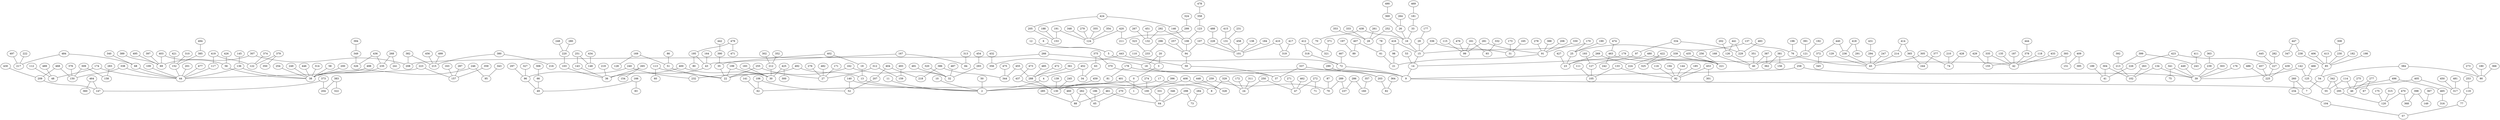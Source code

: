graph{
   182 -- 85;
   492 -- 13;
   198 -- 85;
   492 -- 232;
   230 -- 85;
   240 -- 232;
   308 -- 230;
   240 -- 96;
   238 -- 85;
   297 -- 96;
   447 -- 238;
   96 -- 49;
   447 -- 347;
   166 -- 49;
   178 -- 9;
   166 -- 83;
   178 -- 81;
   66 -- 49;
   440 -- 236;
   72 -- 9;
   306 -- 66;
   377 -- 244;
   443 -- 72;
   327 -- 96;
   418 -- 236;
   443 -- 356;
   140 -- 2;
   432 -- 356;
   140 -- 52;
   467 -- 72;
   106 -- 52;
   318 -- 72;
   106 -- 62;
   412 -- 318;
   401 -- 62;
   365 -- 244;
   129 -- 45;
   412 -- 321;
   401 -- 100;
   371 -- 321;
   274 -- 100;
   236 -- 45;
   266 -- 18;
   396 -- 100;
   266 -- 208;
   100 -- 64;
   418 -- 291;
   435 -- 221;
   307 -- 208;
   461 -- 64;
   353 -- 28;
   407 -- 89;
   340 -- 68;
   197 -- 89;
   484 -- 68;
   78 -- 61;
   484 -- 217;
   14 -- 9;
   91 -- 21;
   222 -- 217;
   330 -- 91;
   497 -- 217;
   333 -- 28;
   281 -- 91;
   152 -- 44;
   281 -- 99;
   421 -- 152;
   18 -- 9;
   161 -- 99;
   310 -- 152;
   161 -- 93;
   385 -- 152;
   261 -- 28;
   332 -- 93;
   494 -- 385;
   20 -- 18;
   115 -- 99;
   145 -- 136;
   476 -- 99;
   254 -- 38;
   278 -- 91;
   249 -- 38;
   20 -- 3;
   388 -- 91;
   446 -- 38;
   246 -- 38;
   206 -- 91;
   16 -- 15;
   3 -- 0;
   29 -- 15;
   246 -- 95;
   252 -- 28;
   177 -- 29;
   343 -- 95;
   0 -- 1;
   252 -- 16;
   53 -- 14;
   314 -- 38;
   179 -- 14;
   58 -- 38;
   179 -- 42;
   200 -- 38;
   15 -- 14;
   135 -- 42;
   498 -- 38;
   295 -- 120;
   307 -- 69;
   417 -- 319;
   427 -- 23;
   171 -- 27;
   256 -- 221;
   175 -- 120;
   403 -- 69;
   138 -- 101;
   312 -- 27;
   25 -- 23;
   339 -- 221;
   470 -- 120;
   403 -- 56;
   184 -- 101;
   312 -- 159;
   470 -- 368;
   426 -- 56;
   228 -- 101;
   493 -- 159;
   339 -- 325;
   398 -- 368;
   56 -- 38;
   488 -- 228;
   276 -- 27;
   398 -- 149;
   136 -- 38;
   131 -- 101;
   482 -- 27;
   190 -- 25;
   367 -- 149;
   136 -- 44;
   415 -- 131;
   51 -- 22;
   315 -- 120;
   174 -- 44;
   231 -- 131;
   169 -- 51;
   496 -- 295;
   174 -- 48;
   458 -- 101;
   422 -- 325;
   169 -- 128;
   496 -- 465;
   112 -- 48;
   108 -- 94;
   86 -- 51;
   465 -- 316;
   489 -- 48;
   146 -- 108;
   113 -- 22;
   114 -- 55;
   338 -- 44;
   424 -- 146;
   422 -- 224;
   113 -- 60;
   114 -- 46;
   338 -- 150;
   424 -- 205;
   199 -- 22;
   405 -- 46;
   468 -- 150;
   205 -- 153;
   372 -- 345;
   199 -- 30;
   405 -- 317;
   468 -- 209;
   191 -- 153;
   400 -- 30;
   450 -- 317;
   430 -- 209;
   191 -- 124;
   400 -- 36;
   269 -- 224;
   440 -- 372;
   481 -- 317;
   209 -- 147;
   420 -- 124;
   143 -- 36;
   275 -- 46;
   373 -- 147;
   420 -- 211;
   251 -- 143;
   277 -- 46;
   373 -- 204;
   299 -- 211;
   251 -- 148;
   277 -- 67;
   383 -- 204;
   324 -- 299;
   434 -- 148;
   269 -- 23;
   449 -- 39;
   383 -- 322;
   279 -- 124;
   265 -- 36;
   235 -- 38;
   461 -- 88;
   268 -- 235;
   262 -- 88;
   268 -- 241;
   262 -- 65;
   436 -- 235;
   270 -- 65;
   436 -- 326;
   186 -- 65;
   349 -- 326;
   285 -- 88;
   394 -- 349;
   460 -- 88;
   389 -- 69;
   331 -- 64;
   495 -- 69;
   298 -- 64;
   397 -- 69;
   298 -- 73;
   382 -- 208;
   284 -- 73;
   382 -- 215;
   346 -- 64;
   380 -- 215;
   141 -- 62;
   380 -- 216;
   207 -- 52;
   456 -- 215;
   404 -- 207;
   499 -- 215;
   404 -- 218;
   5 -- 3;
   386 -- 218;
   6 -- 5;
   386 -- 344;
   12 -- 5;
   455 -- 344;
   0 -- 2;
   455 -- 288;
   10 -- 2;
   485 -- 288;
   335 -- 42;
   355 -- 124;
   335 -- 155;
   354 -- 124;
   429 -- 155;
   348 -- 124;
   393 -- 155;
   188 -- 153;
   393 -- 151;
   292 -- 108;
   409 -- 151;
   292 -- 132;
   409 -- 395;
   267 -- 132;
   378 -- 42;
   451 -- 132;
   444 -- 378;
   123 -- 108;
   187 -- 42;
   358 -- 123;
   118 -- 42;
   478 -- 358;
   433 -- 42;
   296 -- 94;
   258 -- 9;
   296 -- 233;
   258 -- 39;
   323 -- 233;
   341 -- 39;
   17 -- 2;
   341 -- 75;
   17 -- 8;
   134 -- 39;
   329 -- 8;
   134 -- 102;
   329 -- 24;
   263 -- 102;
   172 -- 24;
   304 -- 102;
   250 -- 24;
   304 -- 41;
   250 -- 47;
   480 -- 221;
   202 -- 126;
   176 -- 39;
   265 -- 154;
   472 -- 288;
   480 -- 127;
   126 -- 40;
   303 -- 39;
   219 -- 36;
   288 -- 130;
   193 -- 127;
   168 -- 40;
   239 -- 39;
   103 -- 36;
   408 -- 130;
   127 -- 105;
   387 -- 40;
   363 -- 239;
   220 -- 103;
   408 -- 328;
   133 -- 105;
   387 -- 362;
   9 -- 7;
   248 -- 220;
   448 -- 328;
   133 -- 92;
   381 -- 362;
   260 -- 7;
   280 -- 220;
   139 -- 130;
   144 -- 92;
   381 -- 156;
   260 -- 234;
   43 -- 36;
   245 -- 130;
   453 -- 92;
   121 -- 40;
   234 -- 104;
   167 -- 43;
   437 -- 130;
   453 -- 301;
   192 -- 121;
   104 -- 57;
   167 -- 84;
   473 -- 437;
   185 -- 92;
   391 -- 121;
   77 -- 57;
   313 -- 84;
   459 -- 130;
   116 -- 92;
   351 -- 40;
   119 -- 77;
   164 -- 43;
   361 -- 288;
   194 -- 92;
   483 -- 229;
   253 -- 119;
   195 -- 43;
   475 -- 344;
   111 -- 105;
   336 -- 15;
   54 -- 7;
   479 -- 195;
   259 -- 2;
   463 -- 221;
   336 -- 31;
   384 -- 54;
   479 -- 471;
   259 -- 79;
   463 -- 242;
   173 -- 31;
   384 -- 90;
   195 -- 80;
   289 -- 79;
   474 -- 463;
   165 -- 31;
   273 -- 90;
   425 -- 30;
   289 -- 237;
   97 -- 23;
   416 -- 15;
   180 -- 90;
   425 -- 300;
   286 -- 237;
   334 -- 97;
   416 -- 98;
   366 -- 90;
   183 -- 30;
   286 -- 160;
   334 -- 229;
   98 -- 21;
   85 -- 54;
   212 -- 30;
   357 -- 160;
   441 -- 229;
   61 -- 21;
   406 -- 85;
   302 -- 212;
   87 -- 79;
   413 -- 85;
   407 -- 61;
   441 -- 126;
   352 -- 212;
   50 -- 2;
   464 -- 147;
   11 -- 2;
   464 -- 360;
   4 -- 2;
   309 -- 150;
   452 -- 4;
   309 -- 158;
   452 -- 34;
   283 -- 158;
   63 -- 34;
   376 -- 150;
   375 -- 63;
   109 -- 44;
   375 -- 370;
   117 -- 44;
   370 -- 37;
   419 -- 117;
   337 -- 37;
   419 -- 122;
   337 -- 203;
   379 -- 122;
   203 -- 82;
   379 -- 350;
   364 -- 82;
   374 -- 122;
   290 -- 203;
   201 -- 44;
   59 -- 37;
   477 -- 44;
   110 -- 59;
   223 -- 44;
   94 -- 59;
   223 -- 157;
   257 -- 94;
   163 -- 157;
   107 -- 94;
   438 -- 16;
   287 -- 157;
   107 -- 101;
   359 -- 157;
   410 -- 101;
   68 -- 44;
   410 -- 319;
   189 -- 41;
   271 -- 47;
   226 -- 41;
   272 -- 47;
   423 -- 226;
   272 -- 71;
   428 -- 74;
   423 -- 227;
   462 -- 47;
   445 -- 227;
   311 -- 24;
   282 -- 227;
   13 -- 2;
   414 -- 365;
   227 -- 225;
   19 -- 13;
   439 -- 225;
   402 -- 19;
   264 -- 26;
   26 -- 16;
   486 -- 225;
   402 -- 35;
   255 -- 27;
   457 -- 225;
   390 -- 35;
   213 -- 102;
   442 -- 390;
   137 -- 76;
   469 -- 181;
   399 -- 213;
   35 -- 22;
   414 -- 214;
   76 -- 45;
   399 -- 243;
   162 -- 22;
   181 -- 33;
   411 -- 243;
   162 -- 32;
   137 -- 25;
   214 -- 45;
   305 -- 45;
   305 -- 74;
   392 -- 213;
   487 -- 32;
   170 -- 25;
   431 -- 294;
   33 -- 16;
   142 -- 39;
   491 -- 32;
   170 -- 15;
   142 -- 125;
   293 -- 32;
   247 -- 45;
   438 -- 70;
   294 -- 45;
   466 -- 125;
   454 -- 293;
   490 -- 369;
   125 -- 55;
   320 -- 32;
   369 -- 26;
   210 -- 74;
   342 -- 55;
   255 -- 22;
   196 -- 76;
   342 -- 295;
}